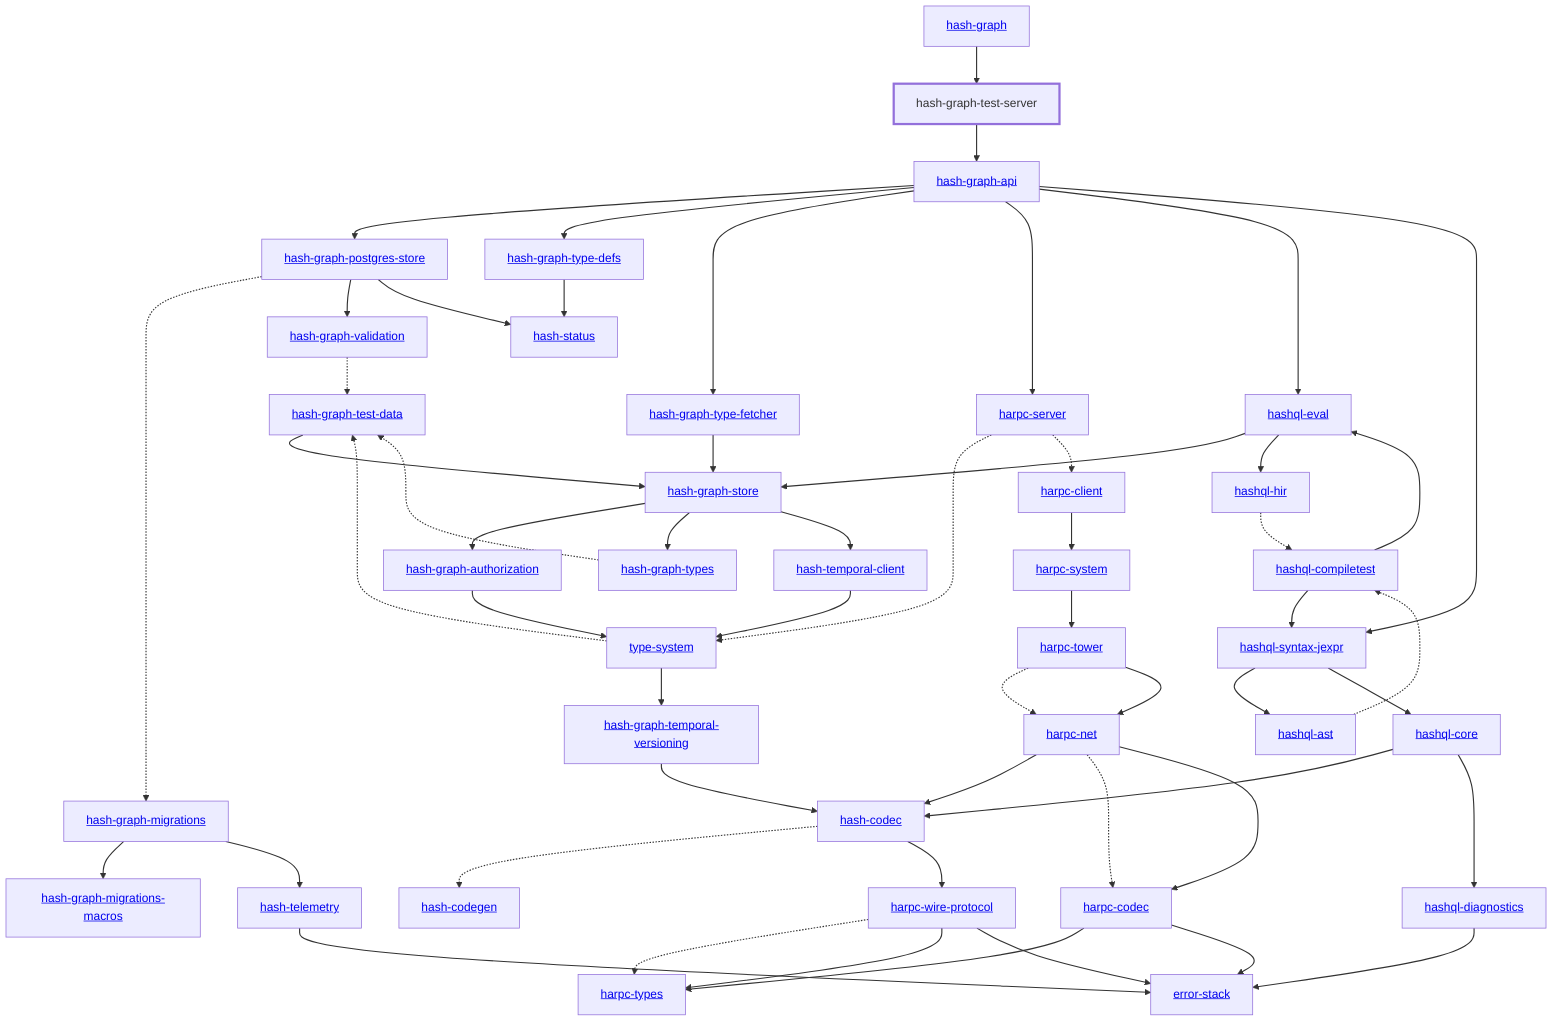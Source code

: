 graph TD
    linkStyle default stroke-width:1.5px
    classDef default stroke-width:1px
    classDef root stroke-width:3px
    classDef dev stroke-width:1px
    classDef build stroke-width:1px
    %% Legend
    %% --> : Normal dependency
    %% -.-> : Dev dependency
    %% ---> : Build dependency
    0[<a href="../hash_graph/index.html">hash-graph</a>]
    1[<a href="../type_system/index.html">type-system</a>]
    2[<a href="../hash_codec/index.html">hash-codec</a>]
    3[<a href="../hash_codegen/index.html">hash-codegen</a>]
    4[<a href="../hash_graph_api/index.html">hash-graph-api</a>]
    5[<a href="../hash_graph_authorization/index.html">hash-graph-authorization</a>]
    6[<a href="../hash_graph_migrations/index.html">hash-graph-migrations</a>]
    7[<a href="../hash_graph_migrations_macros/index.html">hash-graph-migrations-macros</a>]
    8[<a href="../hash_graph_postgres_store/index.html">hash-graph-postgres-store</a>]
    9[<a href="../hash_graph_store/index.html">hash-graph-store</a>]
    10[<a href="../hash_graph_temporal_versioning/index.html">hash-graph-temporal-versioning</a>]
    11[hash-graph-test-server]
    class 11 root
    12[<a href="../hash_graph_type_defs/index.html">hash-graph-type-defs</a>]
    13[<a href="../hash_graph_type_fetcher/index.html">hash-graph-type-fetcher</a>]
    14[<a href="../hash_graph_types/index.html">hash-graph-types</a>]
    15[<a href="../hash_graph_validation/index.html">hash-graph-validation</a>]
    16[<a href="../harpc_client/index.html">harpc-client</a>]
    17[<a href="../harpc_codec/index.html">harpc-codec</a>]
    18[<a href="../harpc_net/index.html">harpc-net</a>]
    19[<a href="../harpc_server/index.html">harpc-server</a>]
    20[<a href="../harpc_system/index.html">harpc-system</a>]
    21[<a href="../harpc_tower/index.html">harpc-tower</a>]
    22[<a href="../harpc_types/index.html">harpc-types</a>]
    23[<a href="../harpc_wire_protocol/index.html">harpc-wire-protocol</a>]
    24[<a href="../hashql_ast/index.html">hashql-ast</a>]
    25[<a href="../hashql_compiletest/index.html">hashql-compiletest</a>]
    26[<a href="../hashql_core/index.html">hashql-core</a>]
    27[<a href="../hashql_diagnostics/index.html">hashql-diagnostics</a>]
    28[<a href="../hashql_eval/index.html">hashql-eval</a>]
    29[<a href="../hashql_hir/index.html">hashql-hir</a>]
    30[<a href="../hashql_syntax_jexpr/index.html">hashql-syntax-jexpr</a>]
    31[<a href="../hash_status/index.html">hash-status</a>]
    32[<a href="../hash_telemetry/index.html">hash-telemetry</a>]
    33[<a href="../hash_temporal_client/index.html">hash-temporal-client</a>]
    34[<a href="../error_stack/index.html">error-stack</a>]
    35[<a href="../hash_graph_test_data/index.html">hash-graph-test-data</a>]
    0 --> 11
    1 --> 10
    1 -.-> 35
    2 -.-> 3
    2 --> 23
    4 --> 8
    4 --> 12
    4 --> 13
    4 --> 19
    4 --> 28
    4 --> 30
    5 --> 1
    6 --> 7
    6 --> 32
    8 -.-> 6
    8 --> 15
    8 --> 31
    9 --> 5
    9 --> 14
    9 --> 33
    10 --> 2
    11 --> 4
    12 --> 31
    13 --> 9
    14 -.-> 35
    15 -.-> 35
    16 --> 20
    17 --> 22
    17 --> 34
    18 --> 2
    18 -.-> 17
    18 --> 17
    19 -.-> 1
    19 -.-> 16
    20 --> 21
    21 -.-> 18
    21 --> 18
    23 -.-> 22
    23 --> 22
    23 --> 34
    24 -.-> 25
    25 --> 28
    25 --> 30
    26 --> 2
    26 --> 27
    27 --> 34
    28 --> 9
    28 --> 29
    29 -.-> 25
    30 --> 24
    30 --> 26
    32 --> 34
    33 --> 1
    35 --> 9